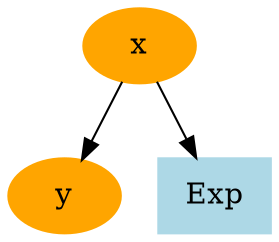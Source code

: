 digraph g{
  1[label="x",color=orange,style=filled]
  2[label="y",color=orange,style=filled]
  3[label="Exp",color=lightblue,style=filled,shape=box]
  1->2
  1->3
}